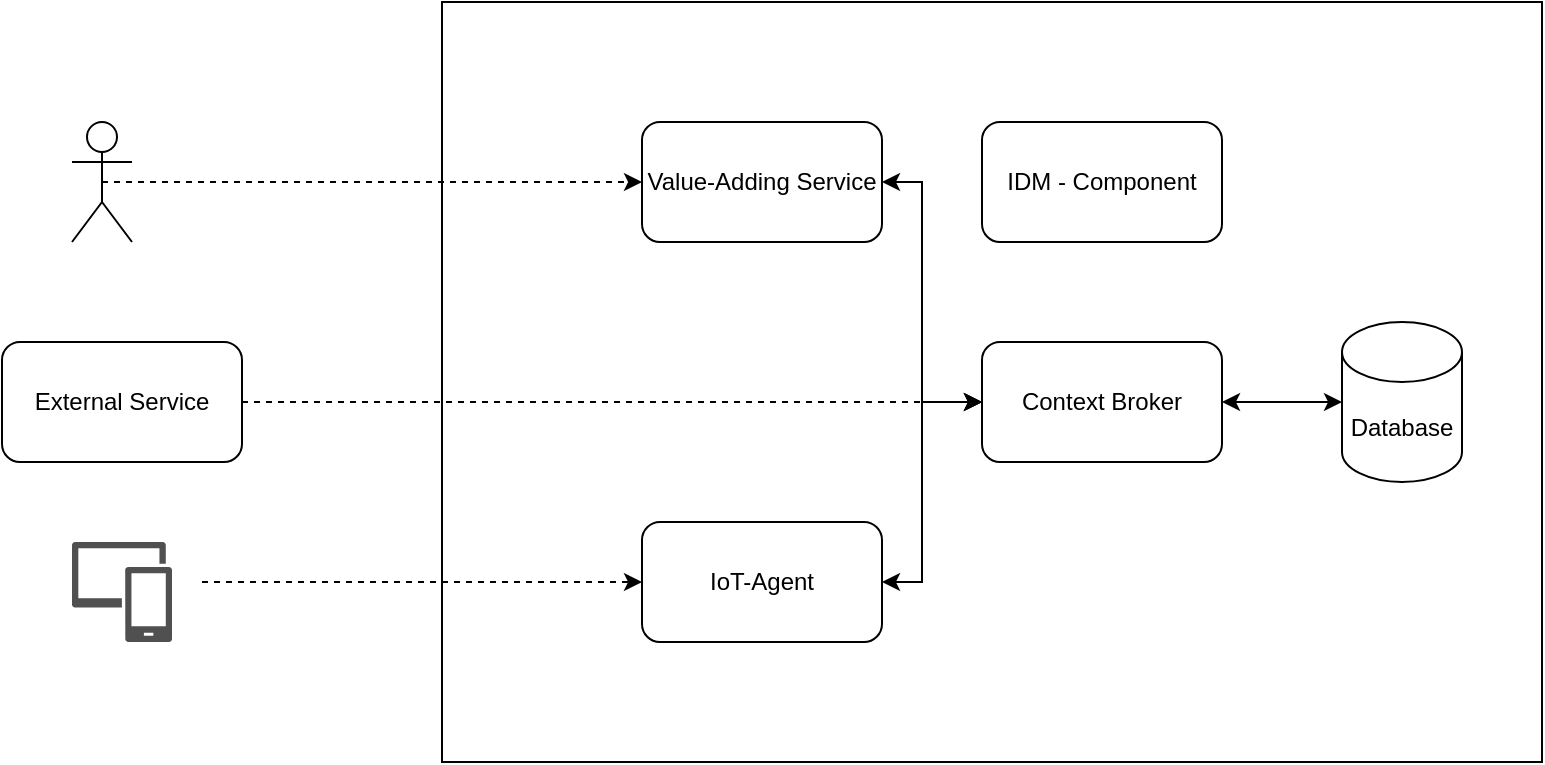 <mxfile version="20.2.3" type="device"><diagram id="zZDeQtRpC6--sorHGsbe" name="Page-1"><mxGraphModel dx="2272" dy="840" grid="1" gridSize="10" guides="1" tooltips="1" connect="1" arrows="1" fold="1" page="1" pageScale="1" pageWidth="850" pageHeight="1100" math="0" shadow="0"><root><mxCell id="0"/><mxCell id="1" parent="0"/><mxCell id="_UwQTOq6KGdPtbuTMGNU-12" value="" style="rounded=0;whiteSpace=wrap;html=1;fillColor=none;" parent="1" vertex="1"><mxGeometry x="200" y="220" width="550" height="380" as="geometry"/></mxCell><mxCell id="_UwQTOq6KGdPtbuTMGNU-1" value="Context Broker" style="rounded=1;whiteSpace=wrap;html=1;" parent="1" vertex="1"><mxGeometry x="470" y="390" width="120" height="60" as="geometry"/></mxCell><mxCell id="_UwQTOq6KGdPtbuTMGNU-2" value="IDM - Component" style="rounded=1;whiteSpace=wrap;html=1;" parent="1" vertex="1"><mxGeometry x="470" y="280" width="120" height="60" as="geometry"/></mxCell><mxCell id="_UwQTOq6KGdPtbuTMGNU-3" value="Database" style="shape=cylinder3;whiteSpace=wrap;html=1;boundedLbl=1;backgroundOutline=1;size=15;" parent="1" vertex="1"><mxGeometry x="650" y="380" width="60" height="80" as="geometry"/></mxCell><mxCell id="_UwQTOq6KGdPtbuTMGNU-4" value="" style="endArrow=classic;startArrow=classic;html=1;rounded=0;exitX=1;exitY=0.5;exitDx=0;exitDy=0;" parent="1" source="_UwQTOq6KGdPtbuTMGNU-1" edge="1"><mxGeometry width="50" height="50" relative="1" as="geometry"><mxPoint x="610" y="530" as="sourcePoint"/><mxPoint x="650" y="420" as="targetPoint"/></mxGeometry></mxCell><mxCell id="_UwQTOq6KGdPtbuTMGNU-5" value="IoT-Agent" style="rounded=1;whiteSpace=wrap;html=1;" parent="1" vertex="1"><mxGeometry x="300" y="480" width="120" height="60" as="geometry"/></mxCell><mxCell id="_UwQTOq6KGdPtbuTMGNU-6" value="Value-Adding Service" style="rounded=1;whiteSpace=wrap;html=1;" parent="1" vertex="1"><mxGeometry x="300" y="280" width="120" height="60" as="geometry"/></mxCell><mxCell id="_UwQTOq6KGdPtbuTMGNU-7" value="" style="endArrow=classic;startArrow=classic;html=1;rounded=0;entryX=1;entryY=0.5;entryDx=0;entryDy=0;exitX=0;exitY=0.5;exitDx=0;exitDy=0;" parent="1" source="_UwQTOq6KGdPtbuTMGNU-1" target="_UwQTOq6KGdPtbuTMGNU-6" edge="1"><mxGeometry width="50" height="50" relative="1" as="geometry"><mxPoint x="320" y="380" as="sourcePoint"/><mxPoint x="370" y="330" as="targetPoint"/><Array as="points"><mxPoint x="440" y="420"/><mxPoint x="440" y="310"/></Array></mxGeometry></mxCell><mxCell id="_UwQTOq6KGdPtbuTMGNU-8" value="" style="endArrow=classic;startArrow=classic;html=1;rounded=0;entryX=0;entryY=0.5;entryDx=0;entryDy=0;exitX=1;exitY=0.5;exitDx=0;exitDy=0;" parent="1" source="_UwQTOq6KGdPtbuTMGNU-5" target="_UwQTOq6KGdPtbuTMGNU-1" edge="1"><mxGeometry width="50" height="50" relative="1" as="geometry"><mxPoint x="280" y="540" as="sourcePoint"/><mxPoint x="330" y="490" as="targetPoint"/><Array as="points"><mxPoint x="440" y="510"/><mxPoint x="440" y="420"/></Array></mxGeometry></mxCell><mxCell id="_UwQTOq6KGdPtbuTMGNU-16" style="edgeStyle=orthogonalEdgeStyle;rounded=0;orthogonalLoop=1;jettySize=auto;html=1;exitX=0.5;exitY=0.5;exitDx=0;exitDy=0;exitPerimeter=0;" parent="1" edge="1"><mxGeometry relative="1" as="geometry"><mxPoint x="40" y="290" as="targetPoint"/><mxPoint x="40" y="290" as="sourcePoint"/></mxGeometry></mxCell><mxCell id="_UwQTOq6KGdPtbuTMGNU-10" value="" style="sketch=0;pointerEvents=1;shadow=0;dashed=0;html=1;strokeColor=none;labelPosition=center;verticalLabelPosition=bottom;verticalAlign=top;align=center;fillColor=#505050;shape=mxgraph.mscae.intune.device_group" parent="1" vertex="1"><mxGeometry x="15" y="490" width="50" height="50" as="geometry"/></mxCell><mxCell id="_UwQTOq6KGdPtbuTMGNU-14" value="External Service" style="rounded=1;whiteSpace=wrap;html=1;" parent="1" vertex="1"><mxGeometry x="-20" y="390" width="120" height="60" as="geometry"/></mxCell><mxCell id="_UwQTOq6KGdPtbuTMGNU-18" value="" style="endArrow=classic;html=1;rounded=0;entryX=0;entryY=0.5;entryDx=0;entryDy=0;dashed=1;" parent="1" target="_UwQTOq6KGdPtbuTMGNU-6" edge="1"><mxGeometry width="50" height="50" relative="1" as="geometry"><mxPoint x="30" y="310" as="sourcePoint"/><mxPoint x="120" y="240" as="targetPoint"/></mxGeometry></mxCell><mxCell id="_UwQTOq6KGdPtbuTMGNU-20" value="" style="shape=umlActor;verticalLabelPosition=bottom;verticalAlign=top;html=1;outlineConnect=0;" parent="1" vertex="1"><mxGeometry x="15" y="280" width="30" height="60" as="geometry"/></mxCell><mxCell id="_UwQTOq6KGdPtbuTMGNU-21" value="" style="endArrow=classic;html=1;rounded=0;dashed=1;exitX=1;exitY=0.5;exitDx=0;exitDy=0;" parent="1" source="_UwQTOq6KGdPtbuTMGNU-14" edge="1"><mxGeometry width="50" height="50" relative="1" as="geometry"><mxPoint x="120" y="440" as="sourcePoint"/><mxPoint x="470" y="420" as="targetPoint"/></mxGeometry></mxCell><mxCell id="_UwQTOq6KGdPtbuTMGNU-22" value="" style="endArrow=classic;html=1;rounded=0;dashed=1;entryX=0;entryY=0.5;entryDx=0;entryDy=0;" parent="1" target="_UwQTOq6KGdPtbuTMGNU-5" edge="1"><mxGeometry width="50" height="50" relative="1" as="geometry"><mxPoint x="80" y="510" as="sourcePoint"/><mxPoint x="-200" y="400" as="targetPoint"/></mxGeometry></mxCell></root></mxGraphModel></diagram></mxfile>